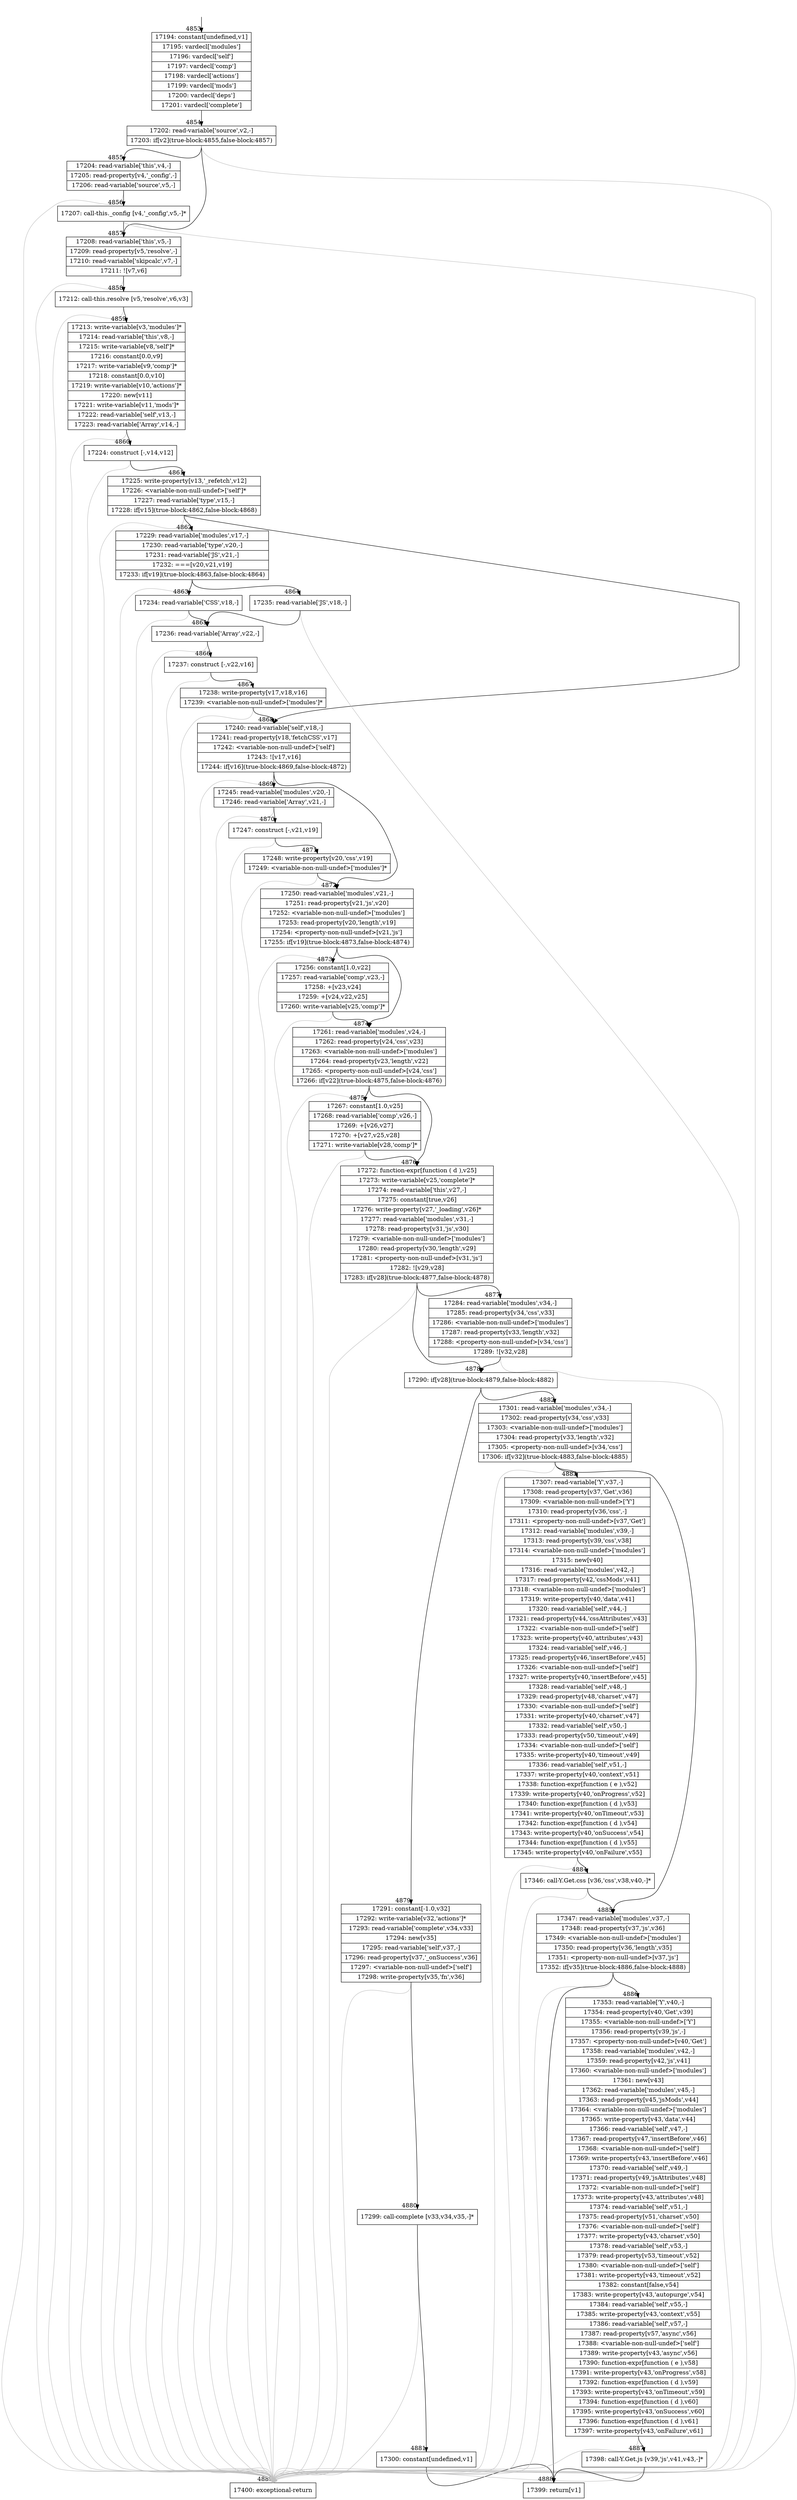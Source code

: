 digraph {
rankdir="TD"
BB_entry219[shape=none,label=""];
BB_entry219 -> BB4853 [tailport=s, headport=n, headlabel="    4853"]
BB4853 [shape=record label="{17194: constant[undefined,v1]|17195: vardecl['modules']|17196: vardecl['self']|17197: vardecl['comp']|17198: vardecl['actions']|17199: vardecl['mods']|17200: vardecl['deps']|17201: vardecl['complete']}" ] 
BB4853 -> BB4854 [tailport=s, headport=n, headlabel="      4854"]
BB4854 [shape=record label="{17202: read-variable['source',v2,-]|17203: if[v2](true-block:4855,false-block:4857)}" ] 
BB4854 -> BB4855 [tailport=s, headport=n, headlabel="      4855"]
BB4854 -> BB4857 [tailport=s, headport=n, headlabel="      4857"]
BB4854 -> BB4889 [tailport=s, headport=n, color=gray, headlabel="      4889"]
BB4855 [shape=record label="{17204: read-variable['this',v4,-]|17205: read-property[v4,'_config',-]|17206: read-variable['source',v5,-]}" ] 
BB4855 -> BB4856 [tailport=s, headport=n, headlabel="      4856"]
BB4855 -> BB4889 [tailport=s, headport=n, color=gray]
BB4856 [shape=record label="{17207: call-this._config [v4,'_config',v5,-]*}" ] 
BB4856 -> BB4857 [tailport=s, headport=n]
BB4856 -> BB4889 [tailport=s, headport=n, color=gray]
BB4857 [shape=record label="{17208: read-variable['this',v5,-]|17209: read-property[v5,'resolve',-]|17210: read-variable['skipcalc',v7,-]|17211: ![v7,v6]}" ] 
BB4857 -> BB4858 [tailport=s, headport=n, headlabel="      4858"]
BB4857 -> BB4889 [tailport=s, headport=n, color=gray]
BB4858 [shape=record label="{17212: call-this.resolve [v5,'resolve',v6,v3]}" ] 
BB4858 -> BB4859 [tailport=s, headport=n, headlabel="      4859"]
BB4858 -> BB4889 [tailport=s, headport=n, color=gray]
BB4859 [shape=record label="{17213: write-variable[v3,'modules']*|17214: read-variable['this',v8,-]|17215: write-variable[v8,'self']*|17216: constant[0.0,v9]|17217: write-variable[v9,'comp']*|17218: constant[0.0,v10]|17219: write-variable[v10,'actions']*|17220: new[v11]|17221: write-variable[v11,'mods']*|17222: read-variable['self',v13,-]|17223: read-variable['Array',v14,-]}" ] 
BB4859 -> BB4860 [tailport=s, headport=n, headlabel="      4860"]
BB4859 -> BB4889 [tailport=s, headport=n, color=gray]
BB4860 [shape=record label="{17224: construct [-,v14,v12]}" ] 
BB4860 -> BB4861 [tailport=s, headport=n, headlabel="      4861"]
BB4860 -> BB4889 [tailport=s, headport=n, color=gray]
BB4861 [shape=record label="{17225: write-property[v13,'_refetch',v12]|17226: \<variable-non-null-undef\>['self']*|17227: read-variable['type',v15,-]|17228: if[v15](true-block:4862,false-block:4868)}" ] 
BB4861 -> BB4862 [tailport=s, headport=n, headlabel="      4862"]
BB4861 -> BB4868 [tailport=s, headport=n, headlabel="      4868"]
BB4861 -> BB4889 [tailport=s, headport=n, color=gray]
BB4862 [shape=record label="{17229: read-variable['modules',v17,-]|17230: read-variable['type',v20,-]|17231: read-variable['JS',v21,-]|17232: ===[v20,v21,v19]|17233: if[v19](true-block:4863,false-block:4864)}" ] 
BB4862 -> BB4863 [tailport=s, headport=n, headlabel="      4863"]
BB4862 -> BB4864 [tailport=s, headport=n, headlabel="      4864"]
BB4862 -> BB4889 [tailport=s, headport=n, color=gray]
BB4863 [shape=record label="{17234: read-variable['CSS',v18,-]}" ] 
BB4863 -> BB4865 [tailport=s, headport=n, headlabel="      4865"]
BB4863 -> BB4889 [tailport=s, headport=n, color=gray]
BB4864 [shape=record label="{17235: read-variable['JS',v18,-]}" ] 
BB4864 -> BB4865 [tailport=s, headport=n]
BB4864 -> BB4889 [tailport=s, headport=n, color=gray]
BB4865 [shape=record label="{17236: read-variable['Array',v22,-]}" ] 
BB4865 -> BB4866 [tailport=s, headport=n, headlabel="      4866"]
BB4865 -> BB4889 [tailport=s, headport=n, color=gray]
BB4866 [shape=record label="{17237: construct [-,v22,v16]}" ] 
BB4866 -> BB4867 [tailport=s, headport=n, headlabel="      4867"]
BB4866 -> BB4889 [tailport=s, headport=n, color=gray]
BB4867 [shape=record label="{17238: write-property[v17,v18,v16]|17239: \<variable-non-null-undef\>['modules']*}" ] 
BB4867 -> BB4868 [tailport=s, headport=n]
BB4867 -> BB4889 [tailport=s, headport=n, color=gray]
BB4868 [shape=record label="{17240: read-variable['self',v18,-]|17241: read-property[v18,'fetchCSS',v17]|17242: \<variable-non-null-undef\>['self']|17243: ![v17,v16]|17244: if[v16](true-block:4869,false-block:4872)}" ] 
BB4868 -> BB4869 [tailport=s, headport=n, headlabel="      4869"]
BB4868 -> BB4872 [tailport=s, headport=n, headlabel="      4872"]
BB4868 -> BB4889 [tailport=s, headport=n, color=gray]
BB4869 [shape=record label="{17245: read-variable['modules',v20,-]|17246: read-variable['Array',v21,-]}" ] 
BB4869 -> BB4870 [tailport=s, headport=n, headlabel="      4870"]
BB4869 -> BB4889 [tailport=s, headport=n, color=gray]
BB4870 [shape=record label="{17247: construct [-,v21,v19]}" ] 
BB4870 -> BB4871 [tailport=s, headport=n, headlabel="      4871"]
BB4870 -> BB4889 [tailport=s, headport=n, color=gray]
BB4871 [shape=record label="{17248: write-property[v20,'css',v19]|17249: \<variable-non-null-undef\>['modules']*}" ] 
BB4871 -> BB4872 [tailport=s, headport=n]
BB4871 -> BB4889 [tailport=s, headport=n, color=gray]
BB4872 [shape=record label="{17250: read-variable['modules',v21,-]|17251: read-property[v21,'js',v20]|17252: \<variable-non-null-undef\>['modules']|17253: read-property[v20,'length',v19]|17254: \<property-non-null-undef\>[v21,'js']|17255: if[v19](true-block:4873,false-block:4874)}" ] 
BB4872 -> BB4873 [tailport=s, headport=n, headlabel="      4873"]
BB4872 -> BB4874 [tailport=s, headport=n, headlabel="      4874"]
BB4872 -> BB4889 [tailport=s, headport=n, color=gray]
BB4873 [shape=record label="{17256: constant[1.0,v22]|17257: read-variable['comp',v23,-]|17258: +[v23,v24]|17259: +[v24,v22,v25]|17260: write-variable[v25,'comp']*}" ] 
BB4873 -> BB4874 [tailport=s, headport=n]
BB4873 -> BB4889 [tailport=s, headport=n, color=gray]
BB4874 [shape=record label="{17261: read-variable['modules',v24,-]|17262: read-property[v24,'css',v23]|17263: \<variable-non-null-undef\>['modules']|17264: read-property[v23,'length',v22]|17265: \<property-non-null-undef\>[v24,'css']|17266: if[v22](true-block:4875,false-block:4876)}" ] 
BB4874 -> BB4875 [tailport=s, headport=n, headlabel="      4875"]
BB4874 -> BB4876 [tailport=s, headport=n, headlabel="      4876"]
BB4874 -> BB4889 [tailport=s, headport=n, color=gray]
BB4875 [shape=record label="{17267: constant[1.0,v25]|17268: read-variable['comp',v26,-]|17269: +[v26,v27]|17270: +[v27,v25,v28]|17271: write-variable[v28,'comp']*}" ] 
BB4875 -> BB4876 [tailport=s, headport=n]
BB4875 -> BB4889 [tailport=s, headport=n, color=gray]
BB4876 [shape=record label="{17272: function-expr[function ( d ),v25]|17273: write-variable[v25,'complete']*|17274: read-variable['this',v27,-]|17275: constant[true,v26]|17276: write-property[v27,'_loading',v26]*|17277: read-variable['modules',v31,-]|17278: read-property[v31,'js',v30]|17279: \<variable-non-null-undef\>['modules']|17280: read-property[v30,'length',v29]|17281: \<property-non-null-undef\>[v31,'js']|17282: ![v29,v28]|17283: if[v28](true-block:4877,false-block:4878)}" ] 
BB4876 -> BB4878 [tailport=s, headport=n, headlabel="      4878"]
BB4876 -> BB4877 [tailport=s, headport=n, headlabel="      4877"]
BB4876 -> BB4889 [tailport=s, headport=n, color=gray]
BB4877 [shape=record label="{17284: read-variable['modules',v34,-]|17285: read-property[v34,'css',v33]|17286: \<variable-non-null-undef\>['modules']|17287: read-property[v33,'length',v32]|17288: \<property-non-null-undef\>[v34,'css']|17289: ![v32,v28]}" ] 
BB4877 -> BB4878 [tailport=s, headport=n]
BB4877 -> BB4889 [tailport=s, headport=n, color=gray]
BB4878 [shape=record label="{17290: if[v28](true-block:4879,false-block:4882)}" ] 
BB4878 -> BB4879 [tailport=s, headport=n, headlabel="      4879"]
BB4878 -> BB4882 [tailport=s, headport=n, headlabel="      4882"]
BB4879 [shape=record label="{17291: constant[-1.0,v32]|17292: write-variable[v32,'actions']*|17293: read-variable['complete',v34,v33]|17294: new[v35]|17295: read-variable['self',v37,-]|17296: read-property[v37,'_onSuccess',v36]|17297: \<variable-non-null-undef\>['self']|17298: write-property[v35,'fn',v36]}" ] 
BB4879 -> BB4880 [tailport=s, headport=n, headlabel="      4880"]
BB4879 -> BB4889 [tailport=s, headport=n, color=gray]
BB4880 [shape=record label="{17299: call-complete [v33,v34,v35,-]*}" ] 
BB4880 -> BB4881 [tailport=s, headport=n, headlabel="      4881"]
BB4880 -> BB4889 [tailport=s, headport=n, color=gray]
BB4881 [shape=record label="{17300: constant[undefined,v1]}" ] 
BB4881 -> BB4888 [tailport=s, headport=n, headlabel="      4888"]
BB4882 [shape=record label="{17301: read-variable['modules',v34,-]|17302: read-property[v34,'css',v33]|17303: \<variable-non-null-undef\>['modules']|17304: read-property[v33,'length',v32]|17305: \<property-non-null-undef\>[v34,'css']|17306: if[v32](true-block:4883,false-block:4885)}" ] 
BB4882 -> BB4883 [tailport=s, headport=n, headlabel="      4883"]
BB4882 -> BB4885 [tailport=s, headport=n, headlabel="      4885"]
BB4882 -> BB4889 [tailport=s, headport=n, color=gray]
BB4883 [shape=record label="{17307: read-variable['Y',v37,-]|17308: read-property[v37,'Get',v36]|17309: \<variable-non-null-undef\>['Y']|17310: read-property[v36,'css',-]|17311: \<property-non-null-undef\>[v37,'Get']|17312: read-variable['modules',v39,-]|17313: read-property[v39,'css',v38]|17314: \<variable-non-null-undef\>['modules']|17315: new[v40]|17316: read-variable['modules',v42,-]|17317: read-property[v42,'cssMods',v41]|17318: \<variable-non-null-undef\>['modules']|17319: write-property[v40,'data',v41]|17320: read-variable['self',v44,-]|17321: read-property[v44,'cssAttributes',v43]|17322: \<variable-non-null-undef\>['self']|17323: write-property[v40,'attributes',v43]|17324: read-variable['self',v46,-]|17325: read-property[v46,'insertBefore',v45]|17326: \<variable-non-null-undef\>['self']|17327: write-property[v40,'insertBefore',v45]|17328: read-variable['self',v48,-]|17329: read-property[v48,'charset',v47]|17330: \<variable-non-null-undef\>['self']|17331: write-property[v40,'charset',v47]|17332: read-variable['self',v50,-]|17333: read-property[v50,'timeout',v49]|17334: \<variable-non-null-undef\>['self']|17335: write-property[v40,'timeout',v49]|17336: read-variable['self',v51,-]|17337: write-property[v40,'context',v51]|17338: function-expr[function ( e ),v52]|17339: write-property[v40,'onProgress',v52]|17340: function-expr[function ( d ),v53]|17341: write-property[v40,'onTimeout',v53]|17342: function-expr[function ( d ),v54]|17343: write-property[v40,'onSuccess',v54]|17344: function-expr[function ( d ),v55]|17345: write-property[v40,'onFailure',v55]}" ] 
BB4883 -> BB4884 [tailport=s, headport=n, headlabel="      4884"]
BB4883 -> BB4889 [tailport=s, headport=n, color=gray]
BB4884 [shape=record label="{17346: call-Y.Get.css [v36,'css',v38,v40,-]*}" ] 
BB4884 -> BB4885 [tailport=s, headport=n]
BB4884 -> BB4889 [tailport=s, headport=n, color=gray]
BB4885 [shape=record label="{17347: read-variable['modules',v37,-]|17348: read-property[v37,'js',v36]|17349: \<variable-non-null-undef\>['modules']|17350: read-property[v36,'length',v35]|17351: \<property-non-null-undef\>[v37,'js']|17352: if[v35](true-block:4886,false-block:4888)}" ] 
BB4885 -> BB4886 [tailport=s, headport=n, headlabel="      4886"]
BB4885 -> BB4888 [tailport=s, headport=n]
BB4885 -> BB4889 [tailport=s, headport=n, color=gray]
BB4886 [shape=record label="{17353: read-variable['Y',v40,-]|17354: read-property[v40,'Get',v39]|17355: \<variable-non-null-undef\>['Y']|17356: read-property[v39,'js',-]|17357: \<property-non-null-undef\>[v40,'Get']|17358: read-variable['modules',v42,-]|17359: read-property[v42,'js',v41]|17360: \<variable-non-null-undef\>['modules']|17361: new[v43]|17362: read-variable['modules',v45,-]|17363: read-property[v45,'jsMods',v44]|17364: \<variable-non-null-undef\>['modules']|17365: write-property[v43,'data',v44]|17366: read-variable['self',v47,-]|17367: read-property[v47,'insertBefore',v46]|17368: \<variable-non-null-undef\>['self']|17369: write-property[v43,'insertBefore',v46]|17370: read-variable['self',v49,-]|17371: read-property[v49,'jsAttributes',v48]|17372: \<variable-non-null-undef\>['self']|17373: write-property[v43,'attributes',v48]|17374: read-variable['self',v51,-]|17375: read-property[v51,'charset',v50]|17376: \<variable-non-null-undef\>['self']|17377: write-property[v43,'charset',v50]|17378: read-variable['self',v53,-]|17379: read-property[v53,'timeout',v52]|17380: \<variable-non-null-undef\>['self']|17381: write-property[v43,'timeout',v52]|17382: constant[false,v54]|17383: write-property[v43,'autopurge',v54]|17384: read-variable['self',v55,-]|17385: write-property[v43,'context',v55]|17386: read-variable['self',v57,-]|17387: read-property[v57,'async',v56]|17388: \<variable-non-null-undef\>['self']|17389: write-property[v43,'async',v56]|17390: function-expr[function ( e ),v58]|17391: write-property[v43,'onProgress',v58]|17392: function-expr[function ( d ),v59]|17393: write-property[v43,'onTimeout',v59]|17394: function-expr[function ( d ),v60]|17395: write-property[v43,'onSuccess',v60]|17396: function-expr[function ( d ),v61]|17397: write-property[v43,'onFailure',v61]}" ] 
BB4886 -> BB4887 [tailport=s, headport=n, headlabel="      4887"]
BB4886 -> BB4889 [tailport=s, headport=n, color=gray]
BB4887 [shape=record label="{17398: call-Y.Get.js [v39,'js',v41,v43,-]*}" ] 
BB4887 -> BB4888 [tailport=s, headport=n]
BB4887 -> BB4889 [tailport=s, headport=n, color=gray]
BB4888 [shape=record label="{17399: return[v1]}" ] 
BB4889 [shape=record label="{17400: exceptional-return}" ] 
//#$~ 8099
}
